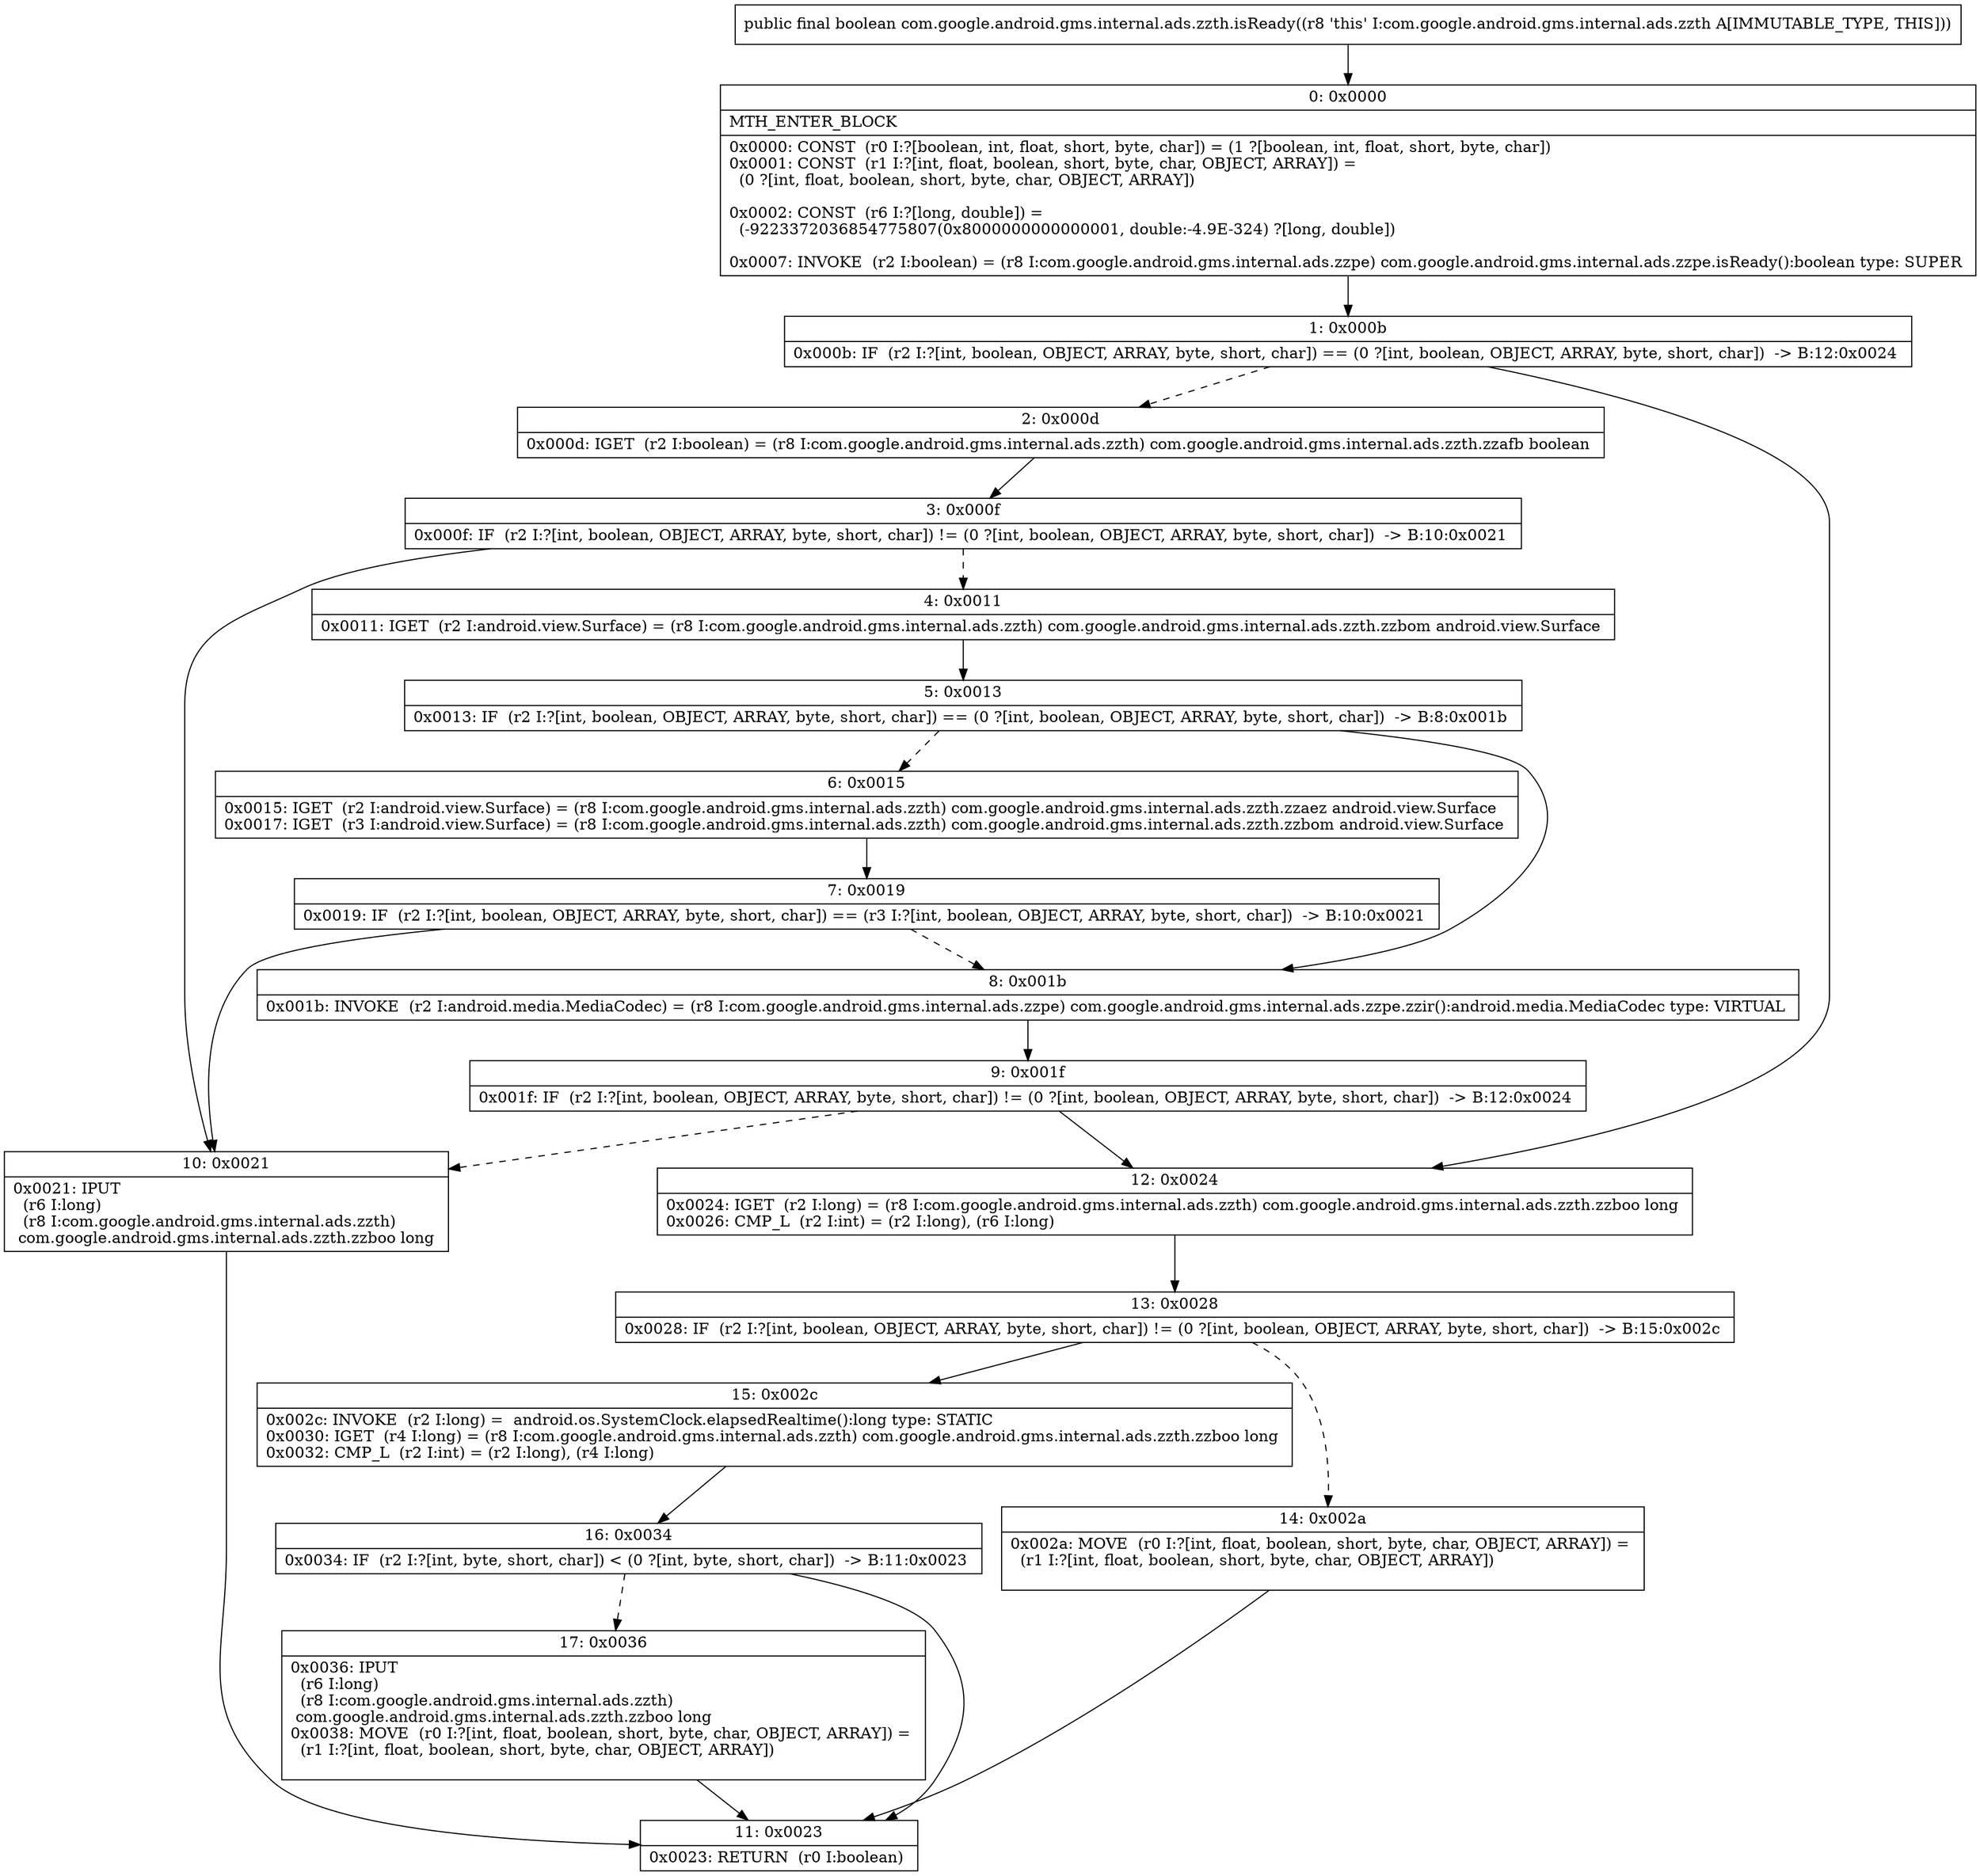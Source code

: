 digraph "CFG forcom.google.android.gms.internal.ads.zzth.isReady()Z" {
Node_0 [shape=record,label="{0\:\ 0x0000|MTH_ENTER_BLOCK\l|0x0000: CONST  (r0 I:?[boolean, int, float, short, byte, char]) = (1 ?[boolean, int, float, short, byte, char]) \l0x0001: CONST  (r1 I:?[int, float, boolean, short, byte, char, OBJECT, ARRAY]) = \l  (0 ?[int, float, boolean, short, byte, char, OBJECT, ARRAY])\l \l0x0002: CONST  (r6 I:?[long, double]) = \l  (\-9223372036854775807(0x8000000000000001, double:\-4.9E\-324) ?[long, double])\l \l0x0007: INVOKE  (r2 I:boolean) = (r8 I:com.google.android.gms.internal.ads.zzpe) com.google.android.gms.internal.ads.zzpe.isReady():boolean type: SUPER \l}"];
Node_1 [shape=record,label="{1\:\ 0x000b|0x000b: IF  (r2 I:?[int, boolean, OBJECT, ARRAY, byte, short, char]) == (0 ?[int, boolean, OBJECT, ARRAY, byte, short, char])  \-\> B:12:0x0024 \l}"];
Node_2 [shape=record,label="{2\:\ 0x000d|0x000d: IGET  (r2 I:boolean) = (r8 I:com.google.android.gms.internal.ads.zzth) com.google.android.gms.internal.ads.zzth.zzafb boolean \l}"];
Node_3 [shape=record,label="{3\:\ 0x000f|0x000f: IF  (r2 I:?[int, boolean, OBJECT, ARRAY, byte, short, char]) != (0 ?[int, boolean, OBJECT, ARRAY, byte, short, char])  \-\> B:10:0x0021 \l}"];
Node_4 [shape=record,label="{4\:\ 0x0011|0x0011: IGET  (r2 I:android.view.Surface) = (r8 I:com.google.android.gms.internal.ads.zzth) com.google.android.gms.internal.ads.zzth.zzbom android.view.Surface \l}"];
Node_5 [shape=record,label="{5\:\ 0x0013|0x0013: IF  (r2 I:?[int, boolean, OBJECT, ARRAY, byte, short, char]) == (0 ?[int, boolean, OBJECT, ARRAY, byte, short, char])  \-\> B:8:0x001b \l}"];
Node_6 [shape=record,label="{6\:\ 0x0015|0x0015: IGET  (r2 I:android.view.Surface) = (r8 I:com.google.android.gms.internal.ads.zzth) com.google.android.gms.internal.ads.zzth.zzaez android.view.Surface \l0x0017: IGET  (r3 I:android.view.Surface) = (r8 I:com.google.android.gms.internal.ads.zzth) com.google.android.gms.internal.ads.zzth.zzbom android.view.Surface \l}"];
Node_7 [shape=record,label="{7\:\ 0x0019|0x0019: IF  (r2 I:?[int, boolean, OBJECT, ARRAY, byte, short, char]) == (r3 I:?[int, boolean, OBJECT, ARRAY, byte, short, char])  \-\> B:10:0x0021 \l}"];
Node_8 [shape=record,label="{8\:\ 0x001b|0x001b: INVOKE  (r2 I:android.media.MediaCodec) = (r8 I:com.google.android.gms.internal.ads.zzpe) com.google.android.gms.internal.ads.zzpe.zzir():android.media.MediaCodec type: VIRTUAL \l}"];
Node_9 [shape=record,label="{9\:\ 0x001f|0x001f: IF  (r2 I:?[int, boolean, OBJECT, ARRAY, byte, short, char]) != (0 ?[int, boolean, OBJECT, ARRAY, byte, short, char])  \-\> B:12:0x0024 \l}"];
Node_10 [shape=record,label="{10\:\ 0x0021|0x0021: IPUT  \l  (r6 I:long)\l  (r8 I:com.google.android.gms.internal.ads.zzth)\l com.google.android.gms.internal.ads.zzth.zzboo long \l}"];
Node_11 [shape=record,label="{11\:\ 0x0023|0x0023: RETURN  (r0 I:boolean) \l}"];
Node_12 [shape=record,label="{12\:\ 0x0024|0x0024: IGET  (r2 I:long) = (r8 I:com.google.android.gms.internal.ads.zzth) com.google.android.gms.internal.ads.zzth.zzboo long \l0x0026: CMP_L  (r2 I:int) = (r2 I:long), (r6 I:long) \l}"];
Node_13 [shape=record,label="{13\:\ 0x0028|0x0028: IF  (r2 I:?[int, boolean, OBJECT, ARRAY, byte, short, char]) != (0 ?[int, boolean, OBJECT, ARRAY, byte, short, char])  \-\> B:15:0x002c \l}"];
Node_14 [shape=record,label="{14\:\ 0x002a|0x002a: MOVE  (r0 I:?[int, float, boolean, short, byte, char, OBJECT, ARRAY]) = \l  (r1 I:?[int, float, boolean, short, byte, char, OBJECT, ARRAY])\l \l}"];
Node_15 [shape=record,label="{15\:\ 0x002c|0x002c: INVOKE  (r2 I:long) =  android.os.SystemClock.elapsedRealtime():long type: STATIC \l0x0030: IGET  (r4 I:long) = (r8 I:com.google.android.gms.internal.ads.zzth) com.google.android.gms.internal.ads.zzth.zzboo long \l0x0032: CMP_L  (r2 I:int) = (r2 I:long), (r4 I:long) \l}"];
Node_16 [shape=record,label="{16\:\ 0x0034|0x0034: IF  (r2 I:?[int, byte, short, char]) \< (0 ?[int, byte, short, char])  \-\> B:11:0x0023 \l}"];
Node_17 [shape=record,label="{17\:\ 0x0036|0x0036: IPUT  \l  (r6 I:long)\l  (r8 I:com.google.android.gms.internal.ads.zzth)\l com.google.android.gms.internal.ads.zzth.zzboo long \l0x0038: MOVE  (r0 I:?[int, float, boolean, short, byte, char, OBJECT, ARRAY]) = \l  (r1 I:?[int, float, boolean, short, byte, char, OBJECT, ARRAY])\l \l}"];
MethodNode[shape=record,label="{public final boolean com.google.android.gms.internal.ads.zzth.isReady((r8 'this' I:com.google.android.gms.internal.ads.zzth A[IMMUTABLE_TYPE, THIS])) }"];
MethodNode -> Node_0;
Node_0 -> Node_1;
Node_1 -> Node_2[style=dashed];
Node_1 -> Node_12;
Node_2 -> Node_3;
Node_3 -> Node_4[style=dashed];
Node_3 -> Node_10;
Node_4 -> Node_5;
Node_5 -> Node_6[style=dashed];
Node_5 -> Node_8;
Node_6 -> Node_7;
Node_7 -> Node_8[style=dashed];
Node_7 -> Node_10;
Node_8 -> Node_9;
Node_9 -> Node_10[style=dashed];
Node_9 -> Node_12;
Node_10 -> Node_11;
Node_12 -> Node_13;
Node_13 -> Node_14[style=dashed];
Node_13 -> Node_15;
Node_14 -> Node_11;
Node_15 -> Node_16;
Node_16 -> Node_11;
Node_16 -> Node_17[style=dashed];
Node_17 -> Node_11;
}

